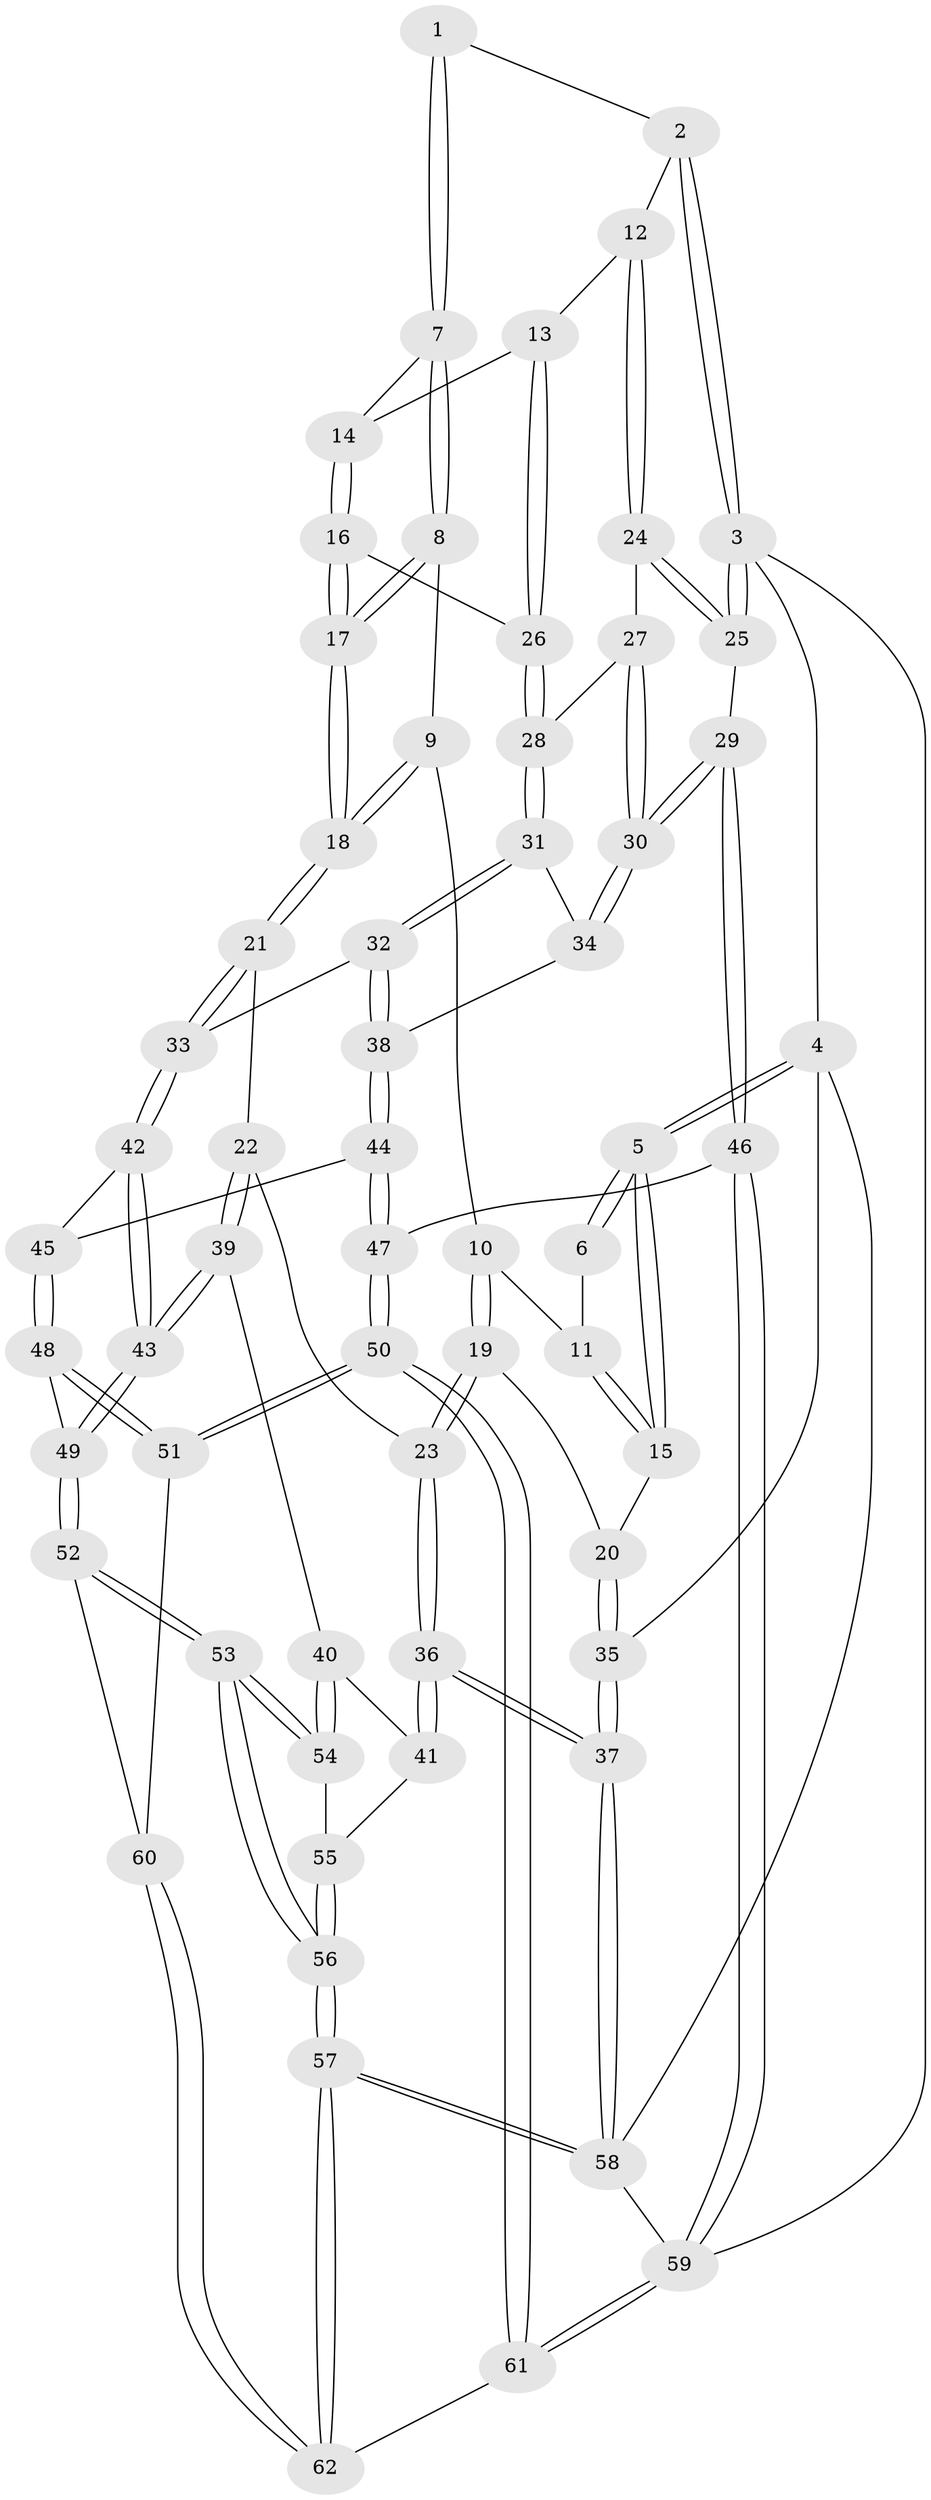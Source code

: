 // coarse degree distribution, {3: 0.3888888888888889, 1: 0.1111111111111111, 5: 0.16666666666666666, 4: 0.2777777777777778, 6: 0.05555555555555555}
// Generated by graph-tools (version 1.1) at 2025/04/03/04/25 22:04:54]
// undirected, 62 vertices, 152 edges
graph export_dot {
graph [start="1"]
  node [color=gray90,style=filled];
  1 [pos="+0.4973142578726583+0"];
  2 [pos="+0.7516295968960232+0"];
  3 [pos="+1+0"];
  4 [pos="+0+0"];
  5 [pos="+0+0"];
  6 [pos="+0.17857031452728653+0"];
  7 [pos="+0.4999665265377682+0"];
  8 [pos="+0.3609074344785737+0.11854244734931517"];
  9 [pos="+0.29574339889849477+0.13727315155149467"];
  10 [pos="+0.258331996895448+0.1320205466223644"];
  11 [pos="+0.1761882029785308+0.011733324784828662"];
  12 [pos="+0.8262442815168564+0.13101574059923812"];
  13 [pos="+0.6618016890408447+0.1662396787758363"];
  14 [pos="+0.5091897454826856+0"];
  15 [pos="+0.09188398982613431+0.13513990276769422"];
  16 [pos="+0.47026395711589364+0.28828389678354993"];
  17 [pos="+0.4272279522313529+0.3094322431257797"];
  18 [pos="+0.35893338710181655+0.37435559237542015"];
  19 [pos="+0.14384219223203487+0.332689514305802"];
  20 [pos="+0.025935647078337506+0.31100481951422515"];
  21 [pos="+0.31750564873098036+0.4298943331441161"];
  22 [pos="+0.3153679961791097+0.4300174446606324"];
  23 [pos="+0.3138445588919521+0.4297540314791959"];
  24 [pos="+0.8595624777208414+0.15655469733312938"];
  25 [pos="+1+0.21670131625726363"];
  26 [pos="+0.6164965389310846+0.29480083410359553"];
  27 [pos="+0.7951223654708133+0.29541194794072795"];
  28 [pos="+0.6598649884195398+0.3545959957223393"];
  29 [pos="+1+0.5755479007569543"];
  30 [pos="+0.9810942040360219+0.5370940855672431"];
  31 [pos="+0.6645832584721294+0.38896848895359487"];
  32 [pos="+0.5231961895349079+0.48322048177331434"];
  33 [pos="+0.37219975520923837+0.47938558180257085"];
  34 [pos="+0.6977641229708337+0.43346431193823587"];
  35 [pos="+0+0.3516046803926395"];
  36 [pos="+0.06757705591518683+0.656858858708092"];
  37 [pos="+0+0.6936293237920258"];
  38 [pos="+0.6343870222536553+0.6085813670688753"];
  39 [pos="+0.24583731612592263+0.6954505612633597"];
  40 [pos="+0.24102283863325485+0.6997897121501663"];
  41 [pos="+0.11975126858661365+0.6782992024404524"];
  42 [pos="+0.4286985646076814+0.6298437862734804"];
  43 [pos="+0.4042971808150473+0.6911088050398095"];
  44 [pos="+0.6377109756178464+0.6378885178338363"];
  45 [pos="+0.5718645552938401+0.6584408352097866"];
  46 [pos="+1+0.6147964146770762"];
  47 [pos="+0.8010582465469336+0.7412101119166965"];
  48 [pos="+0.5321827143925151+0.786302887500435"];
  49 [pos="+0.40919799141668656+0.7983677412441351"];
  50 [pos="+0.725229505812096+0.890458466910478"];
  51 [pos="+0.6312098215970133+0.8688050294046179"];
  52 [pos="+0.3805174191684891+0.8489585763557301"];
  53 [pos="+0.2882790756310045+0.8863044430379836"];
  54 [pos="+0.2464042806071002+0.7282852298227938"];
  55 [pos="+0.17160951539700325+0.7757221295538228"];
  56 [pos="+0.2236182909044421+0.9526056204076803"];
  57 [pos="+0.003818850053991852+1"];
  58 [pos="+0+1"];
  59 [pos="+1+1"];
  60 [pos="+0.46963101823569314+0.9209011643326718"];
  61 [pos="+0.7582110658575415+1"];
  62 [pos="+0.519810235846701+1"];
  1 -- 2;
  1 -- 7;
  1 -- 7;
  2 -- 3;
  2 -- 3;
  2 -- 12;
  3 -- 4;
  3 -- 25;
  3 -- 25;
  3 -- 59;
  4 -- 5;
  4 -- 5;
  4 -- 35;
  4 -- 58;
  5 -- 6;
  5 -- 6;
  5 -- 15;
  5 -- 15;
  6 -- 11;
  7 -- 8;
  7 -- 8;
  7 -- 14;
  8 -- 9;
  8 -- 17;
  8 -- 17;
  9 -- 10;
  9 -- 18;
  9 -- 18;
  10 -- 11;
  10 -- 19;
  10 -- 19;
  11 -- 15;
  11 -- 15;
  12 -- 13;
  12 -- 24;
  12 -- 24;
  13 -- 14;
  13 -- 26;
  13 -- 26;
  14 -- 16;
  14 -- 16;
  15 -- 20;
  16 -- 17;
  16 -- 17;
  16 -- 26;
  17 -- 18;
  17 -- 18;
  18 -- 21;
  18 -- 21;
  19 -- 20;
  19 -- 23;
  19 -- 23;
  20 -- 35;
  20 -- 35;
  21 -- 22;
  21 -- 33;
  21 -- 33;
  22 -- 23;
  22 -- 39;
  22 -- 39;
  23 -- 36;
  23 -- 36;
  24 -- 25;
  24 -- 25;
  24 -- 27;
  25 -- 29;
  26 -- 28;
  26 -- 28;
  27 -- 28;
  27 -- 30;
  27 -- 30;
  28 -- 31;
  28 -- 31;
  29 -- 30;
  29 -- 30;
  29 -- 46;
  29 -- 46;
  30 -- 34;
  30 -- 34;
  31 -- 32;
  31 -- 32;
  31 -- 34;
  32 -- 33;
  32 -- 38;
  32 -- 38;
  33 -- 42;
  33 -- 42;
  34 -- 38;
  35 -- 37;
  35 -- 37;
  36 -- 37;
  36 -- 37;
  36 -- 41;
  36 -- 41;
  37 -- 58;
  37 -- 58;
  38 -- 44;
  38 -- 44;
  39 -- 40;
  39 -- 43;
  39 -- 43;
  40 -- 41;
  40 -- 54;
  40 -- 54;
  41 -- 55;
  42 -- 43;
  42 -- 43;
  42 -- 45;
  43 -- 49;
  43 -- 49;
  44 -- 45;
  44 -- 47;
  44 -- 47;
  45 -- 48;
  45 -- 48;
  46 -- 47;
  46 -- 59;
  46 -- 59;
  47 -- 50;
  47 -- 50;
  48 -- 49;
  48 -- 51;
  48 -- 51;
  49 -- 52;
  49 -- 52;
  50 -- 51;
  50 -- 51;
  50 -- 61;
  50 -- 61;
  51 -- 60;
  52 -- 53;
  52 -- 53;
  52 -- 60;
  53 -- 54;
  53 -- 54;
  53 -- 56;
  53 -- 56;
  54 -- 55;
  55 -- 56;
  55 -- 56;
  56 -- 57;
  56 -- 57;
  57 -- 58;
  57 -- 58;
  57 -- 62;
  57 -- 62;
  58 -- 59;
  59 -- 61;
  59 -- 61;
  60 -- 62;
  60 -- 62;
  61 -- 62;
}
